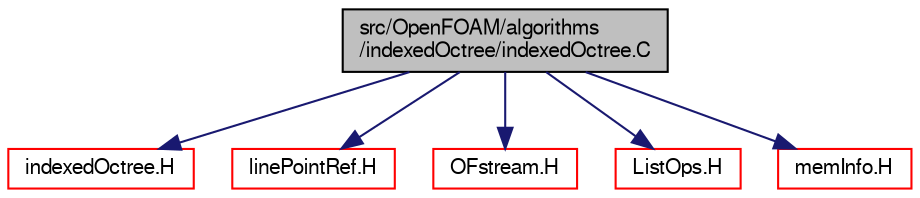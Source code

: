 digraph "src/OpenFOAM/algorithms/indexedOctree/indexedOctree.C"
{
  bgcolor="transparent";
  edge [fontname="FreeSans",fontsize="10",labelfontname="FreeSans",labelfontsize="10"];
  node [fontname="FreeSans",fontsize="10",shape=record];
  Node0 [label="src/OpenFOAM/algorithms\l/indexedOctree/indexedOctree.C",height=0.2,width=0.4,color="black", fillcolor="grey75", style="filled", fontcolor="black"];
  Node0 -> Node1 [color="midnightblue",fontsize="10",style="solid",fontname="FreeSans"];
  Node1 [label="indexedOctree.H",height=0.2,width=0.4,color="red",URL="$a08387.html"];
  Node0 -> Node121 [color="midnightblue",fontsize="10",style="solid",fontname="FreeSans"];
  Node121 [label="linePointRef.H",height=0.2,width=0.4,color="red",URL="$a12023.html"];
  Node0 -> Node161 [color="midnightblue",fontsize="10",style="solid",fontname="FreeSans"];
  Node161 [label="OFstream.H",height=0.2,width=0.4,color="red",URL="$a09065.html"];
  Node0 -> Node84 [color="midnightblue",fontsize="10",style="solid",fontname="FreeSans"];
  Node84 [label="ListOps.H",height=0.2,width=0.4,color="red",URL="$a08687.html",tooltip="Various functions to operate on Lists. "];
  Node0 -> Node163 [color="midnightblue",fontsize="10",style="solid",fontname="FreeSans"];
  Node163 [label="memInfo.H",height=0.2,width=0.4,color="red",URL="$a12908.html"];
}
